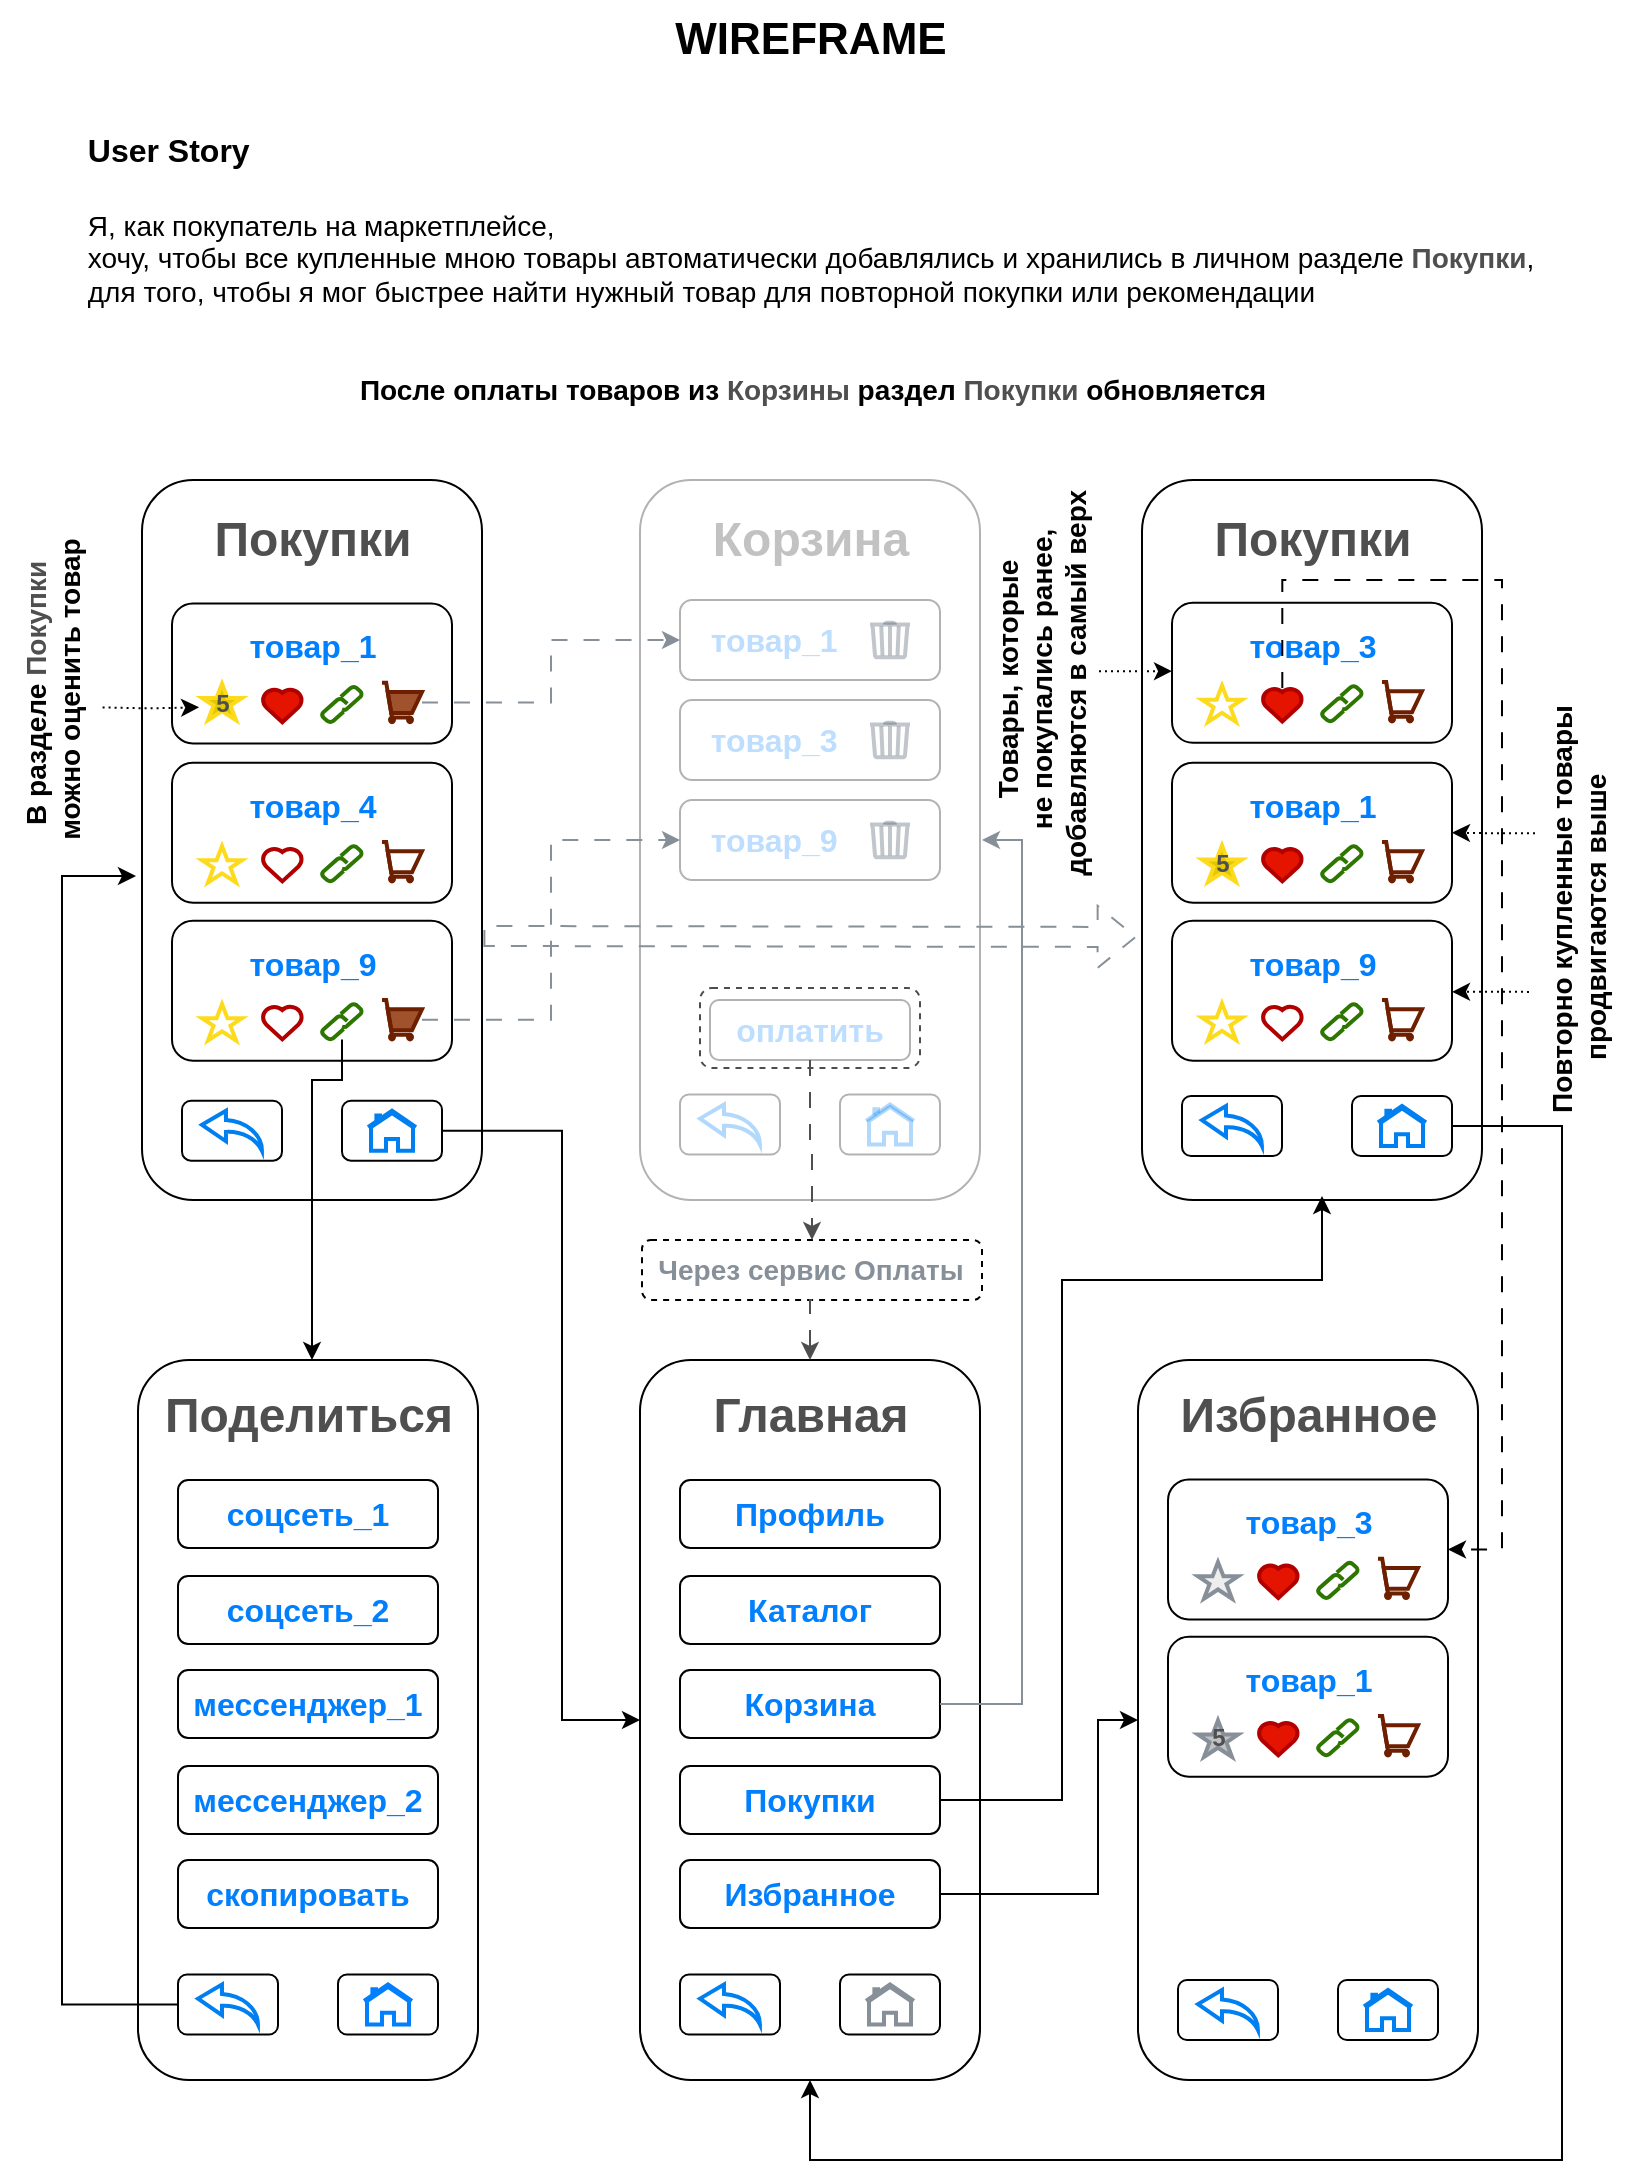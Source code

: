 <mxfile version="24.7.17">
  <diagram name="Страница — 1" id="m0oTRbkZFkC00hhJA9YK">
    <mxGraphModel dx="1432" dy="2120" grid="1" gridSize="10" guides="1" tooltips="1" connect="1" arrows="1" fold="1" page="1" pageScale="1" pageWidth="827" pageHeight="1169" math="0" shadow="0">
      <root>
        <mxCell id="0" />
        <mxCell id="1" parent="0" />
        <mxCell id="jrZ7XB1-wAAe-d6OG5qt-242" value="" style="rounded=1;whiteSpace=wrap;html=1;dashed=1;" vertex="1" parent="1">
          <mxGeometry x="330" y="-530" width="170" height="30" as="geometry" />
        </mxCell>
        <mxCell id="1zE7--B8gmnd__9OY-mV-59" value="" style="group;strokeWidth=2;" parent="1" vertex="1" connectable="0">
          <mxGeometry x="80.0" y="-910" width="170" height="360" as="geometry" />
        </mxCell>
        <mxCell id="jrZ7XB1-wAAe-d6OG5qt-86" value="" style="group" vertex="1" connectable="0" parent="1zE7--B8gmnd__9OY-mV-59">
          <mxGeometry width="170" height="360" as="geometry" />
        </mxCell>
        <mxCell id="JTxMD57BZDx9iJpPwKIt-2" value="" style="rounded=1;whiteSpace=wrap;html=1;" parent="jrZ7XB1-wAAe-d6OG5qt-86" vertex="1">
          <mxGeometry width="170" height="360" as="geometry" />
        </mxCell>
        <mxCell id="1zE7--B8gmnd__9OY-mV-63" value="" style="group;" parent="jrZ7XB1-wAAe-d6OG5qt-86" vertex="1" connectable="0">
          <mxGeometry x="15" y="61.38" width="140" height="70.35" as="geometry" />
        </mxCell>
        <mxCell id="jrZ7XB1-wAAe-d6OG5qt-90" value="" style="group" vertex="1" connectable="0" parent="1zE7--B8gmnd__9OY-mV-63">
          <mxGeometry width="140" height="70.35" as="geometry" />
        </mxCell>
        <mxCell id="1zE7--B8gmnd__9OY-mV-64" value="&lt;div&gt;&lt;div&gt;&lt;b style=&quot;font-size: 16px;&quot;&gt;&lt;br&gt;&lt;/b&gt;&lt;/div&gt;&lt;/div&gt;" style="rounded=1;whiteSpace=wrap;html=1;" parent="jrZ7XB1-wAAe-d6OG5qt-90" vertex="1">
          <mxGeometry y="0.35" width="140" height="70.0" as="geometry" />
        </mxCell>
        <mxCell id="1zE7--B8gmnd__9OY-mV-65" value="" style="html=1;verticalLabelPosition=bottom;align=center;labelBackgroundColor=#ffffff;verticalAlign=top;strokeWidth=2;strokeColor=#6D1F00;shadow=0;dashed=0;shape=mxgraph.ios7.icons.shopping_cart;fillColor=#a0522d;fontColor=#ffffff;" parent="jrZ7XB1-wAAe-d6OG5qt-90" vertex="1">
          <mxGeometry x="105" y="40.0" width="20" height="19.7" as="geometry" />
        </mxCell>
        <mxCell id="1zE7--B8gmnd__9OY-mV-66" value="" style="html=1;verticalLabelPosition=bottom;align=center;labelBackgroundColor=#ffffff;verticalAlign=top;strokeWidth=2;strokeColor=#B20000;shadow=0;dashed=0;shape=mxgraph.ios7.icons.heart;fillColor=#e51400;fontColor=#ffffff;" parent="jrZ7XB1-wAAe-d6OG5qt-90" vertex="1">
          <mxGeometry x="45" y="42.95" width="20.3" height="16.75" as="geometry" />
        </mxCell>
        <mxCell id="1zE7--B8gmnd__9OY-mV-67" value="" style="html=1;verticalLabelPosition=bottom;align=center;labelBackgroundColor=#ffffff;verticalAlign=top;strokeWidth=2;strokeColor=#2D7600;shadow=0;dashed=0;shape=mxgraph.ios7.icons.link;fillColor=#60a917;fontColor=#ffffff;" parent="jrZ7XB1-wAAe-d6OG5qt-90" vertex="1">
          <mxGeometry x="75" y="41.98" width="20" height="17.72" as="geometry" />
        </mxCell>
        <mxCell id="1zE7--B8gmnd__9OY-mV-68" value="" style="html=1;verticalLabelPosition=bottom;align=center;labelBackgroundColor=#ffffff;verticalAlign=top;strokeWidth=2;strokeColor=#fddb1c;shadow=0;dashed=0;shape=mxgraph.ios7.icons.star;fillColor=#e3c800;fontColor=#000000;" parent="jrZ7XB1-wAAe-d6OG5qt-90" vertex="1">
          <mxGeometry x="15" y="40.47" width="20" height="18.26" as="geometry" />
        </mxCell>
        <mxCell id="1zE7--B8gmnd__9OY-mV-69" value="&lt;font color=&quot;#007fff&quot; style=&quot;font-size: 16px;&quot;&gt;товар_1&lt;/font&gt;" style="text;strokeColor=none;fillColor=none;html=1;fontSize=24;fontStyle=1;verticalAlign=middle;align=center;" parent="jrZ7XB1-wAAe-d6OG5qt-90" vertex="1">
          <mxGeometry x="20" width="100" height="40.0" as="geometry" />
        </mxCell>
        <mxCell id="jrZ7XB1-wAAe-d6OG5qt-179" value="&lt;b&gt;&lt;font color=&quot;#4f4f4f&quot;&gt;5&lt;/font&gt;&lt;/b&gt;" style="text;html=1;align=center;verticalAlign=middle;resizable=0;points=[];autosize=1;strokeColor=none;fillColor=none;" vertex="1" parent="jrZ7XB1-wAAe-d6OG5qt-90">
          <mxGeometry x="10.0" y="35.84" width="30" height="30" as="geometry" />
        </mxCell>
        <mxCell id="1zE7--B8gmnd__9OY-mV-49" value="&lt;font color=&quot;#4f4f4f&quot;&gt;Покупки&lt;/font&gt;" style="text;strokeColor=none;fillColor=none;html=1;fontSize=24;fontStyle=1;verticalAlign=middle;align=center;" parent="jrZ7XB1-wAAe-d6OG5qt-86" vertex="1">
          <mxGeometry x="35" y="10" width="100" height="40" as="geometry" />
        </mxCell>
        <mxCell id="1zE7--B8gmnd__9OY-mV-71" value="" style="group;" parent="jrZ7XB1-wAAe-d6OG5qt-86" vertex="1" connectable="0">
          <mxGeometry x="15" y="141" width="140" height="70.35" as="geometry" />
        </mxCell>
        <mxCell id="1zE7--B8gmnd__9OY-mV-72" value="&lt;div&gt;&lt;div&gt;&lt;b style=&quot;font-size: 16px;&quot;&gt;&lt;br&gt;&lt;/b&gt;&lt;/div&gt;&lt;/div&gt;" style="rounded=1;whiteSpace=wrap;html=1;" parent="1zE7--B8gmnd__9OY-mV-71" vertex="1">
          <mxGeometry y="0.35" width="140" height="70.0" as="geometry" />
        </mxCell>
        <mxCell id="1zE7--B8gmnd__9OY-mV-73" value="" style="html=1;verticalLabelPosition=bottom;align=center;labelBackgroundColor=#ffffff;verticalAlign=top;strokeWidth=2;strokeColor=#6D1F00;shadow=0;dashed=0;shape=mxgraph.ios7.icons.shopping_cart;fillColor=none;fontColor=#ffffff;" parent="1zE7--B8gmnd__9OY-mV-71" vertex="1">
          <mxGeometry x="105" y="40.0" width="20" height="19.7" as="geometry" />
        </mxCell>
        <mxCell id="1zE7--B8gmnd__9OY-mV-74" value="" style="html=1;verticalLabelPosition=bottom;align=center;labelBackgroundColor=#ffffff;verticalAlign=top;strokeWidth=2;strokeColor=#B20000;shadow=0;dashed=0;shape=mxgraph.ios7.icons.heart;fillColor=none;fontColor=#ffffff;" parent="1zE7--B8gmnd__9OY-mV-71" vertex="1">
          <mxGeometry x="45" y="42.95" width="20.3" height="16.75" as="geometry" />
        </mxCell>
        <mxCell id="1zE7--B8gmnd__9OY-mV-75" value="" style="html=1;verticalLabelPosition=bottom;align=center;labelBackgroundColor=#ffffff;verticalAlign=top;strokeWidth=2;strokeColor=#2D7600;shadow=0;dashed=0;shape=mxgraph.ios7.icons.link;fillColor=#60a917;fontColor=#ffffff;" parent="1zE7--B8gmnd__9OY-mV-71" vertex="1">
          <mxGeometry x="75" y="41.98" width="20" height="17.72" as="geometry" />
        </mxCell>
        <mxCell id="1zE7--B8gmnd__9OY-mV-77" value="&lt;font color=&quot;#007fff&quot; style=&quot;font-size: 16px;&quot;&gt;товар_4&lt;/font&gt;" style="text;strokeColor=none;fillColor=none;html=1;fontSize=24;fontStyle=1;verticalAlign=middle;align=center;" parent="1zE7--B8gmnd__9OY-mV-71" vertex="1">
          <mxGeometry x="20" width="100" height="40.0" as="geometry" />
        </mxCell>
        <mxCell id="1zE7--B8gmnd__9OY-mV-139" value="" style="html=1;verticalLabelPosition=bottom;align=center;labelBackgroundColor=#ffffff;verticalAlign=top;strokeWidth=2;strokeColor=#fddb1c;shadow=0;dashed=0;shape=mxgraph.ios7.icons.star;fillColor=none;fontColor=#000000;" parent="1zE7--B8gmnd__9OY-mV-71" vertex="1">
          <mxGeometry x="15" y="41.98" width="20" height="18.26" as="geometry" />
        </mxCell>
        <mxCell id="1zE7--B8gmnd__9OY-mV-182" value="" style="group;" parent="jrZ7XB1-wAAe-d6OG5qt-86" vertex="1" connectable="0">
          <mxGeometry x="15" y="220" width="140" height="70.35" as="geometry" />
        </mxCell>
        <mxCell id="1zE7--B8gmnd__9OY-mV-183" value="&lt;div&gt;&lt;div&gt;&lt;b style=&quot;font-size: 16px;&quot;&gt;&lt;br&gt;&lt;/b&gt;&lt;/div&gt;&lt;/div&gt;" style="rounded=1;whiteSpace=wrap;html=1;" parent="1zE7--B8gmnd__9OY-mV-182" vertex="1">
          <mxGeometry y="0.35" width="140" height="70.0" as="geometry" />
        </mxCell>
        <mxCell id="1zE7--B8gmnd__9OY-mV-184" value="" style="html=1;verticalLabelPosition=bottom;align=center;labelBackgroundColor=#ffffff;verticalAlign=top;strokeWidth=2;strokeColor=#6D1F00;shadow=0;dashed=0;shape=mxgraph.ios7.icons.shopping_cart;fillColor=#a0522d;fontColor=#ffffff;" parent="1zE7--B8gmnd__9OY-mV-182" vertex="1">
          <mxGeometry x="105" y="40.0" width="20" height="19.7" as="geometry" />
        </mxCell>
        <mxCell id="1zE7--B8gmnd__9OY-mV-185" value="" style="html=1;verticalLabelPosition=bottom;align=center;labelBackgroundColor=#ffffff;verticalAlign=top;strokeWidth=2;strokeColor=#B20000;shadow=0;dashed=0;shape=mxgraph.ios7.icons.heart;fillColor=none;fontColor=#ffffff;" parent="1zE7--B8gmnd__9OY-mV-182" vertex="1">
          <mxGeometry x="45" y="42.95" width="20.3" height="16.75" as="geometry" />
        </mxCell>
        <mxCell id="1zE7--B8gmnd__9OY-mV-186" value="" style="html=1;verticalLabelPosition=bottom;align=center;labelBackgroundColor=#ffffff;verticalAlign=top;strokeWidth=2;strokeColor=#2D7600;shadow=0;dashed=0;shape=mxgraph.ios7.icons.link;fillColor=#60a917;fontColor=#ffffff;gradientColor=none;" parent="1zE7--B8gmnd__9OY-mV-182" vertex="1">
          <mxGeometry x="75" y="41.98" width="20" height="17.72" as="geometry" />
        </mxCell>
        <mxCell id="1zE7--B8gmnd__9OY-mV-187" value="&lt;font color=&quot;#007fff&quot; style=&quot;font-size: 16px;&quot;&gt;товар_9&lt;/font&gt;" style="text;strokeColor=none;fillColor=none;html=1;fontSize=24;fontStyle=1;verticalAlign=middle;align=center;" parent="1zE7--B8gmnd__9OY-mV-182" vertex="1">
          <mxGeometry x="20" width="100" height="40.0" as="geometry" />
        </mxCell>
        <mxCell id="1zE7--B8gmnd__9OY-mV-188" value="" style="html=1;verticalLabelPosition=bottom;align=center;labelBackgroundColor=#ffffff;verticalAlign=top;strokeWidth=2;strokeColor=#fddb1c;shadow=0;dashed=0;shape=mxgraph.ios7.icons.star;fillColor=none;fontColor=#000000;" parent="1zE7--B8gmnd__9OY-mV-182" vertex="1">
          <mxGeometry x="15" y="41.98" width="20" height="18.26" as="geometry" />
        </mxCell>
        <mxCell id="1zE7--B8gmnd__9OY-mV-53" value="" style="group;" parent="jrZ7XB1-wAAe-d6OG5qt-86" vertex="1" connectable="0">
          <mxGeometry x="20.0" y="300.35" width="50" height="40" as="geometry" />
        </mxCell>
        <mxCell id="1zE7--B8gmnd__9OY-mV-54" value="" style="rounded=1;whiteSpace=wrap;html=1;" parent="1zE7--B8gmnd__9OY-mV-53" vertex="1">
          <mxGeometry y="10" width="50" height="30" as="geometry" />
        </mxCell>
        <mxCell id="1zE7--B8gmnd__9OY-mV-55" value="" style="html=1;verticalLabelPosition=bottom;align=center;labelBackgroundColor=#ffffff;verticalAlign=top;strokeWidth=2;strokeColor=#0080F0;shadow=0;dashed=0;shape=mxgraph.ios7.icons.back;" parent="1zE7--B8gmnd__9OY-mV-53" vertex="1">
          <mxGeometry x="10" y="15" width="30" height="20" as="geometry" />
        </mxCell>
        <mxCell id="1zE7--B8gmnd__9OY-mV-56" value="" style="group;" parent="jrZ7XB1-wAAe-d6OG5qt-86" vertex="1" connectable="0">
          <mxGeometry x="100.0" y="300.35" width="50" height="40" as="geometry" />
        </mxCell>
        <mxCell id="1zE7--B8gmnd__9OY-mV-57" value="" style="rounded=1;whiteSpace=wrap;html=1;" parent="1zE7--B8gmnd__9OY-mV-56" vertex="1">
          <mxGeometry y="10" width="50" height="30" as="geometry" />
        </mxCell>
        <mxCell id="1zE7--B8gmnd__9OY-mV-58" value="" style="html=1;verticalLabelPosition=bottom;align=center;labelBackgroundColor=#ffffff;verticalAlign=top;strokeWidth=2;strokeColor=#0080F0;shadow=0;dashed=0;shape=mxgraph.ios7.icons.home;" parent="1zE7--B8gmnd__9OY-mV-56" vertex="1">
          <mxGeometry x="13" y="15" width="24" height="20" as="geometry" />
        </mxCell>
        <mxCell id="1zE7--B8gmnd__9OY-mV-79" value="" style="group;strokeWidth=2;" parent="1" vertex="1" connectable="0">
          <mxGeometry x="578" y="-470" width="170" height="360" as="geometry" />
        </mxCell>
        <mxCell id="1zE7--B8gmnd__9OY-mV-80" value="" style="rounded=1;whiteSpace=wrap;html=1;" parent="1zE7--B8gmnd__9OY-mV-79" vertex="1">
          <mxGeometry width="170" height="360" as="geometry" />
        </mxCell>
        <mxCell id="1zE7--B8gmnd__9OY-mV-88" value="&lt;font color=&quot;#4f4f4f&quot;&gt;Избранное&lt;/font&gt;" style="text;strokeColor=none;fillColor=none;html=1;fontSize=24;fontStyle=1;verticalAlign=middle;align=center;" parent="1zE7--B8gmnd__9OY-mV-79" vertex="1">
          <mxGeometry x="35" y="8" width="100" height="40" as="geometry" />
        </mxCell>
        <mxCell id="1zE7--B8gmnd__9OY-mV-96" value="" style="group" parent="1zE7--B8gmnd__9OY-mV-79" vertex="1" connectable="0">
          <mxGeometry x="20" y="300" width="50" height="40" as="geometry" />
        </mxCell>
        <mxCell id="1zE7--B8gmnd__9OY-mV-97" value="" style="rounded=1;whiteSpace=wrap;html=1;" parent="1zE7--B8gmnd__9OY-mV-96" vertex="1">
          <mxGeometry y="10" width="50" height="30" as="geometry" />
        </mxCell>
        <mxCell id="1zE7--B8gmnd__9OY-mV-98" value="" style="html=1;verticalLabelPosition=bottom;align=center;labelBackgroundColor=#ffffff;verticalAlign=top;strokeWidth=2;strokeColor=#0080F0;shadow=0;dashed=0;shape=mxgraph.ios7.icons.back;" parent="1zE7--B8gmnd__9OY-mV-96" vertex="1">
          <mxGeometry x="10" y="15" width="30" height="20" as="geometry" />
        </mxCell>
        <mxCell id="1zE7--B8gmnd__9OY-mV-99" value="" style="group" parent="1zE7--B8gmnd__9OY-mV-79" vertex="1" connectable="0">
          <mxGeometry x="100" y="300" width="50" height="40" as="geometry" />
        </mxCell>
        <mxCell id="1zE7--B8gmnd__9OY-mV-100" value="" style="rounded=1;whiteSpace=wrap;html=1;" parent="1zE7--B8gmnd__9OY-mV-99" vertex="1">
          <mxGeometry y="10" width="50" height="30" as="geometry" />
        </mxCell>
        <mxCell id="1zE7--B8gmnd__9OY-mV-101" value="" style="html=1;verticalLabelPosition=bottom;align=center;labelBackgroundColor=#ffffff;verticalAlign=top;strokeWidth=2;strokeColor=#0080F0;shadow=0;dashed=0;shape=mxgraph.ios7.icons.home;" parent="1zE7--B8gmnd__9OY-mV-99" vertex="1">
          <mxGeometry x="13" y="15" width="24" height="20" as="geometry" />
        </mxCell>
        <mxCell id="1zE7--B8gmnd__9OY-mV-149" value="" style="group" parent="1zE7--B8gmnd__9OY-mV-79" vertex="1" connectable="0">
          <mxGeometry x="15" y="59.35" width="140" height="70.35" as="geometry" />
        </mxCell>
        <mxCell id="1zE7--B8gmnd__9OY-mV-150" value="&lt;div&gt;&lt;div&gt;&lt;b style=&quot;font-size: 16px;&quot;&gt;&lt;br&gt;&lt;/b&gt;&lt;/div&gt;&lt;/div&gt;" style="rounded=1;whiteSpace=wrap;html=1;" parent="1zE7--B8gmnd__9OY-mV-149" vertex="1">
          <mxGeometry y="0.35" width="140" height="70.0" as="geometry" />
        </mxCell>
        <mxCell id="1zE7--B8gmnd__9OY-mV-151" value="" style="html=1;verticalLabelPosition=bottom;align=center;labelBackgroundColor=#ffffff;verticalAlign=top;strokeWidth=2;strokeColor=#6D1F00;shadow=0;dashed=0;shape=mxgraph.ios7.icons.shopping_cart;fillColor=none;fontColor=#ffffff;" parent="1zE7--B8gmnd__9OY-mV-149" vertex="1">
          <mxGeometry x="105" y="40.0" width="20" height="19.7" as="geometry" />
        </mxCell>
        <mxCell id="1zE7--B8gmnd__9OY-mV-152" value="" style="html=1;verticalLabelPosition=bottom;align=center;labelBackgroundColor=#ffffff;verticalAlign=top;strokeWidth=2;strokeColor=#B20000;shadow=0;dashed=0;shape=mxgraph.ios7.icons.heart;fillColor=#e51400;fontColor=#ffffff;" parent="1zE7--B8gmnd__9OY-mV-149" vertex="1">
          <mxGeometry x="45" y="42.95" width="20.3" height="16.75" as="geometry" />
        </mxCell>
        <mxCell id="1zE7--B8gmnd__9OY-mV-153" value="" style="html=1;verticalLabelPosition=bottom;align=center;labelBackgroundColor=#ffffff;verticalAlign=top;strokeWidth=2;strokeColor=#2D7600;shadow=0;dashed=0;shape=mxgraph.ios7.icons.link;fillColor=#60a917;fontColor=#ffffff;" parent="1zE7--B8gmnd__9OY-mV-149" vertex="1">
          <mxGeometry x="75" y="41.98" width="20" height="17.72" as="geometry" />
        </mxCell>
        <mxCell id="1zE7--B8gmnd__9OY-mV-154" value="&lt;font color=&quot;#007fff&quot; style=&quot;font-size: 16px;&quot;&gt;товар_3&lt;/font&gt;" style="text;strokeColor=none;fillColor=none;html=1;fontSize=24;fontStyle=1;verticalAlign=middle;align=center;" parent="1zE7--B8gmnd__9OY-mV-149" vertex="1">
          <mxGeometry x="20" width="100" height="40.0" as="geometry" />
        </mxCell>
        <mxCell id="1zE7--B8gmnd__9OY-mV-155" value="" style="html=1;verticalLabelPosition=bottom;align=center;labelBackgroundColor=#ffffff;verticalAlign=top;strokeWidth=2;strokeColor=#878F99;shadow=0;dashed=0;shape=mxgraph.ios7.icons.star;fillColor=#eeeeee;" parent="1zE7--B8gmnd__9OY-mV-149" vertex="1">
          <mxGeometry x="15" y="41.71" width="20" height="18.26" as="geometry" />
        </mxCell>
        <mxCell id="jrZ7XB1-wAAe-d6OG5qt-44" value="" style="group" vertex="1" connectable="0" parent="1zE7--B8gmnd__9OY-mV-79">
          <mxGeometry x="15" y="138" width="140" height="70.35" as="geometry" />
        </mxCell>
        <mxCell id="jrZ7XB1-wAAe-d6OG5qt-45" value="&lt;div&gt;&lt;div&gt;&lt;b style=&quot;font-size: 16px;&quot;&gt;&lt;br&gt;&lt;/b&gt;&lt;/div&gt;&lt;/div&gt;" style="rounded=1;whiteSpace=wrap;html=1;" vertex="1" parent="jrZ7XB1-wAAe-d6OG5qt-44">
          <mxGeometry y="0.35" width="140" height="70.0" as="geometry" />
        </mxCell>
        <mxCell id="jrZ7XB1-wAAe-d6OG5qt-46" value="" style="html=1;verticalLabelPosition=bottom;align=center;labelBackgroundColor=#ffffff;verticalAlign=top;strokeWidth=2;strokeColor=#6D1F00;shadow=0;dashed=0;shape=mxgraph.ios7.icons.shopping_cart;fillColor=none;fontColor=#ffffff;" vertex="1" parent="jrZ7XB1-wAAe-d6OG5qt-44">
          <mxGeometry x="105" y="40.0" width="20" height="19.7" as="geometry" />
        </mxCell>
        <mxCell id="jrZ7XB1-wAAe-d6OG5qt-47" value="" style="html=1;verticalLabelPosition=bottom;align=center;labelBackgroundColor=#ffffff;verticalAlign=top;strokeWidth=2;strokeColor=#B20000;shadow=0;dashed=0;shape=mxgraph.ios7.icons.heart;fillColor=#e51400;fontColor=#ffffff;" vertex="1" parent="jrZ7XB1-wAAe-d6OG5qt-44">
          <mxGeometry x="45" y="42.95" width="20.3" height="16.75" as="geometry" />
        </mxCell>
        <mxCell id="jrZ7XB1-wAAe-d6OG5qt-48" value="" style="html=1;verticalLabelPosition=bottom;align=center;labelBackgroundColor=#ffffff;verticalAlign=top;strokeWidth=2;strokeColor=#2D7600;shadow=0;dashed=0;shape=mxgraph.ios7.icons.link;fillColor=#60a917;fontColor=#ffffff;" vertex="1" parent="jrZ7XB1-wAAe-d6OG5qt-44">
          <mxGeometry x="75" y="41.98" width="20" height="17.72" as="geometry" />
        </mxCell>
        <mxCell id="jrZ7XB1-wAAe-d6OG5qt-49" value="&lt;font color=&quot;#007fff&quot; style=&quot;font-size: 16px;&quot;&gt;товар_1&lt;/font&gt;" style="text;strokeColor=none;fillColor=none;html=1;fontSize=24;fontStyle=1;verticalAlign=middle;align=center;" vertex="1" parent="jrZ7XB1-wAAe-d6OG5qt-44">
          <mxGeometry x="20" width="100" height="40.0" as="geometry" />
        </mxCell>
        <mxCell id="jrZ7XB1-wAAe-d6OG5qt-56" value="" style="html=1;verticalLabelPosition=bottom;align=center;labelBackgroundColor=#ffffff;verticalAlign=top;strokeWidth=2;strokeColor=#878F99;shadow=0;dashed=0;shape=mxgraph.ios7.icons.star;fillColor=#C2C2C2;" vertex="1" parent="jrZ7XB1-wAAe-d6OG5qt-44">
          <mxGeometry x="15" y="42.2" width="20" height="18.26" as="geometry" />
        </mxCell>
        <mxCell id="jrZ7XB1-wAAe-d6OG5qt-184" value="&lt;b&gt;&lt;font color=&quot;#4f4f4f&quot;&gt;5&lt;/font&gt;&lt;/b&gt;" style="text;html=1;align=center;verticalAlign=middle;resizable=0;points=[];autosize=1;strokeColor=none;fillColor=none;" vertex="1" parent="jrZ7XB1-wAAe-d6OG5qt-44">
          <mxGeometry x="10" y="36.33" width="30" height="30" as="geometry" />
        </mxCell>
        <mxCell id="1zE7--B8gmnd__9OY-mV-116" value="" style="group;strokeWidth=2;" parent="1" vertex="1" connectable="0">
          <mxGeometry x="580.0" y="-910" width="170" height="360" as="geometry" />
        </mxCell>
        <mxCell id="1zE7--B8gmnd__9OY-mV-117" value="" style="rounded=1;whiteSpace=wrap;html=1;" parent="1zE7--B8gmnd__9OY-mV-116" vertex="1">
          <mxGeometry width="170" height="360" as="geometry" />
        </mxCell>
        <mxCell id="1zE7--B8gmnd__9OY-mV-118" value="" style="group" parent="1zE7--B8gmnd__9OY-mV-116" vertex="1" connectable="0">
          <mxGeometry x="15" y="141" width="140" height="70.35" as="geometry" />
        </mxCell>
        <mxCell id="1zE7--B8gmnd__9OY-mV-119" value="&lt;div&gt;&lt;div&gt;&lt;b style=&quot;font-size: 16px;&quot;&gt;&lt;br&gt;&lt;/b&gt;&lt;/div&gt;&lt;/div&gt;" style="rounded=1;whiteSpace=wrap;html=1;" parent="1zE7--B8gmnd__9OY-mV-118" vertex="1">
          <mxGeometry y="0.35" width="140" height="70.0" as="geometry" />
        </mxCell>
        <mxCell id="1zE7--B8gmnd__9OY-mV-120" value="" style="html=1;verticalLabelPosition=bottom;align=center;labelBackgroundColor=#ffffff;verticalAlign=top;strokeWidth=2;strokeColor=#6D1F00;shadow=0;dashed=0;shape=mxgraph.ios7.icons.shopping_cart;fillColor=none;fontColor=#ffffff;" parent="1zE7--B8gmnd__9OY-mV-118" vertex="1">
          <mxGeometry x="105" y="40.0" width="20" height="19.7" as="geometry" />
        </mxCell>
        <mxCell id="1zE7--B8gmnd__9OY-mV-121" value="" style="html=1;verticalLabelPosition=bottom;align=center;labelBackgroundColor=#ffffff;verticalAlign=top;strokeWidth=2;strokeColor=#B20000;shadow=0;dashed=0;shape=mxgraph.ios7.icons.heart;fillColor=#e51400;fontColor=#ffffff;" parent="1zE7--B8gmnd__9OY-mV-118" vertex="1">
          <mxGeometry x="45" y="42.95" width="20.3" height="16.75" as="geometry" />
        </mxCell>
        <mxCell id="1zE7--B8gmnd__9OY-mV-122" value="" style="html=1;verticalLabelPosition=bottom;align=center;labelBackgroundColor=#ffffff;verticalAlign=top;strokeWidth=2;strokeColor=#2D7600;shadow=0;dashed=0;shape=mxgraph.ios7.icons.link;fillColor=#60a917;fontColor=#ffffff;" parent="1zE7--B8gmnd__9OY-mV-118" vertex="1">
          <mxGeometry x="75" y="41.98" width="20" height="17.72" as="geometry" />
        </mxCell>
        <mxCell id="1zE7--B8gmnd__9OY-mV-124" value="&lt;font color=&quot;#007fff&quot; style=&quot;font-size: 16px;&quot;&gt;товар_1&lt;/font&gt;" style="text;strokeColor=none;fillColor=none;html=1;fontSize=24;fontStyle=1;verticalAlign=middle;align=center;" parent="1zE7--B8gmnd__9OY-mV-118" vertex="1">
          <mxGeometry x="20" width="100" height="40.0" as="geometry" />
        </mxCell>
        <mxCell id="1zE7--B8gmnd__9OY-mV-140" value="" style="html=1;verticalLabelPosition=bottom;align=center;labelBackgroundColor=#ffffff;verticalAlign=top;strokeWidth=2;strokeColor=#fddb1c;shadow=0;dashed=0;shape=mxgraph.ios7.icons.star;fillColor=#e3c800;fontColor=#000000;" parent="1zE7--B8gmnd__9OY-mV-118" vertex="1">
          <mxGeometry x="15" y="41.71" width="20" height="18.26" as="geometry" />
        </mxCell>
        <mxCell id="jrZ7XB1-wAAe-d6OG5qt-185" value="&lt;b&gt;&lt;font color=&quot;#4f4f4f&quot;&gt;5&lt;/font&gt;&lt;/b&gt;" style="text;html=1;align=center;verticalAlign=middle;resizable=0;points=[];autosize=1;strokeColor=none;fillColor=none;" vertex="1" parent="1zE7--B8gmnd__9OY-mV-118">
          <mxGeometry x="10.0" y="36.33" width="30" height="30" as="geometry" />
        </mxCell>
        <mxCell id="1zE7--B8gmnd__9OY-mV-125" value="&lt;font color=&quot;#4f4f4f&quot;&gt;Покупки&lt;/font&gt;" style="text;strokeColor=none;fillColor=none;html=1;fontSize=24;fontStyle=1;verticalAlign=middle;align=center;" parent="1zE7--B8gmnd__9OY-mV-116" vertex="1">
          <mxGeometry x="35" y="10" width="100" height="40" as="geometry" />
        </mxCell>
        <mxCell id="1zE7--B8gmnd__9OY-mV-126" value="" style="group" parent="1zE7--B8gmnd__9OY-mV-116" vertex="1" connectable="0">
          <mxGeometry x="15" y="220" width="140" height="70.35" as="geometry" />
        </mxCell>
        <mxCell id="1zE7--B8gmnd__9OY-mV-127" value="&lt;div&gt;&lt;div&gt;&lt;b style=&quot;font-size: 16px;&quot;&gt;&lt;br&gt;&lt;/b&gt;&lt;/div&gt;&lt;/div&gt;" style="rounded=1;whiteSpace=wrap;html=1;" parent="1zE7--B8gmnd__9OY-mV-126" vertex="1">
          <mxGeometry y="0.35" width="140" height="70.0" as="geometry" />
        </mxCell>
        <mxCell id="1zE7--B8gmnd__9OY-mV-128" value="" style="html=1;verticalLabelPosition=bottom;align=center;labelBackgroundColor=#ffffff;verticalAlign=top;strokeWidth=2;strokeColor=#6D1F00;shadow=0;dashed=0;shape=mxgraph.ios7.icons.shopping_cart;fillColor=none;fontColor=#ffffff;" parent="1zE7--B8gmnd__9OY-mV-126" vertex="1">
          <mxGeometry x="105" y="40.0" width="20" height="19.7" as="geometry" />
        </mxCell>
        <mxCell id="1zE7--B8gmnd__9OY-mV-129" value="" style="html=1;verticalLabelPosition=bottom;align=center;labelBackgroundColor=#ffffff;verticalAlign=top;strokeWidth=2;strokeColor=#B20000;shadow=0;dashed=0;shape=mxgraph.ios7.icons.heart;fillColor=none;fontColor=#ffffff;" parent="1zE7--B8gmnd__9OY-mV-126" vertex="1">
          <mxGeometry x="45" y="42.95" width="20.3" height="16.75" as="geometry" />
        </mxCell>
        <mxCell id="1zE7--B8gmnd__9OY-mV-130" value="" style="html=1;verticalLabelPosition=bottom;align=center;labelBackgroundColor=#ffffff;verticalAlign=top;strokeWidth=2;strokeColor=#2D7600;shadow=0;dashed=0;shape=mxgraph.ios7.icons.link;fillColor=#60a917;fontColor=#ffffff;" parent="1zE7--B8gmnd__9OY-mV-126" vertex="1">
          <mxGeometry x="75" y="41.98" width="20" height="17.72" as="geometry" />
        </mxCell>
        <mxCell id="1zE7--B8gmnd__9OY-mV-132" value="&lt;font color=&quot;#007fff&quot; style=&quot;font-size: 16px;&quot;&gt;товар_9&lt;/font&gt;" style="text;strokeColor=none;fillColor=none;html=1;fontSize=24;fontStyle=1;verticalAlign=middle;align=center;" parent="1zE7--B8gmnd__9OY-mV-126" vertex="1">
          <mxGeometry x="20" width="100" height="40.0" as="geometry" />
        </mxCell>
        <mxCell id="1zE7--B8gmnd__9OY-mV-141" value="" style="html=1;verticalLabelPosition=bottom;align=center;labelBackgroundColor=#ffffff;verticalAlign=top;strokeWidth=2;strokeColor=#fddb1c;shadow=0;dashed=0;shape=mxgraph.ios7.icons.star;fillColor=none;fontColor=#000000;" parent="1zE7--B8gmnd__9OY-mV-126" vertex="1">
          <mxGeometry x="15" y="41.71" width="20" height="18.26" as="geometry" />
        </mxCell>
        <mxCell id="1zE7--B8gmnd__9OY-mV-157" value="" style="group" parent="1zE7--B8gmnd__9OY-mV-116" vertex="1" connectable="0">
          <mxGeometry x="15" y="61.03" width="140" height="70.35" as="geometry" />
        </mxCell>
        <mxCell id="jrZ7XB1-wAAe-d6OG5qt-89" value="" style="group" vertex="1" connectable="0" parent="1zE7--B8gmnd__9OY-mV-157">
          <mxGeometry width="140" height="70.35" as="geometry" />
        </mxCell>
        <mxCell id="1zE7--B8gmnd__9OY-mV-158" value="&lt;div&gt;&lt;div&gt;&lt;b style=&quot;font-size: 16px;&quot;&gt;&lt;br&gt;&lt;/b&gt;&lt;/div&gt;&lt;/div&gt;" style="rounded=1;whiteSpace=wrap;html=1;" parent="jrZ7XB1-wAAe-d6OG5qt-89" vertex="1">
          <mxGeometry y="0.35" width="140" height="70.0" as="geometry" />
        </mxCell>
        <mxCell id="1zE7--B8gmnd__9OY-mV-159" value="" style="html=1;verticalLabelPosition=bottom;align=center;labelBackgroundColor=#ffffff;verticalAlign=top;strokeWidth=2;strokeColor=#6D1F00;shadow=0;dashed=0;shape=mxgraph.ios7.icons.shopping_cart;fillColor=none;fontColor=#ffffff;" parent="jrZ7XB1-wAAe-d6OG5qt-89" vertex="1">
          <mxGeometry x="105" y="40.0" width="20" height="19.7" as="geometry" />
        </mxCell>
        <mxCell id="1zE7--B8gmnd__9OY-mV-160" value="" style="html=1;verticalLabelPosition=bottom;align=center;labelBackgroundColor=#ffffff;verticalAlign=top;strokeWidth=2;strokeColor=#B20000;shadow=0;dashed=0;shape=mxgraph.ios7.icons.heart;fillColor=#e51400;fontColor=#ffffff;" parent="jrZ7XB1-wAAe-d6OG5qt-89" vertex="1">
          <mxGeometry x="45" y="42.95" width="20.3" height="16.75" as="geometry" />
        </mxCell>
        <mxCell id="1zE7--B8gmnd__9OY-mV-161" value="" style="html=1;verticalLabelPosition=bottom;align=center;labelBackgroundColor=#ffffff;verticalAlign=top;strokeWidth=2;strokeColor=#2D7600;shadow=0;dashed=0;shape=mxgraph.ios7.icons.link;fillColor=#60a917;fontColor=#ffffff;" parent="jrZ7XB1-wAAe-d6OG5qt-89" vertex="1">
          <mxGeometry x="75" y="41.98" width="20" height="17.72" as="geometry" />
        </mxCell>
        <mxCell id="1zE7--B8gmnd__9OY-mV-162" value="&lt;font color=&quot;#007fff&quot; style=&quot;font-size: 16px;&quot;&gt;товар_3&lt;/font&gt;" style="text;strokeColor=none;fillColor=none;html=1;fontSize=24;fontStyle=1;verticalAlign=middle;align=center;" parent="jrZ7XB1-wAAe-d6OG5qt-89" vertex="1">
          <mxGeometry x="20" width="100" height="40.0" as="geometry" />
        </mxCell>
        <mxCell id="1zE7--B8gmnd__9OY-mV-163" value="" style="html=1;verticalLabelPosition=bottom;align=center;labelBackgroundColor=#ffffff;verticalAlign=top;strokeWidth=2;strokeColor=#fddb1c;shadow=0;dashed=0;shape=mxgraph.ios7.icons.star;fillColor=none;fontColor=#000000;" parent="jrZ7XB1-wAAe-d6OG5qt-89" vertex="1">
          <mxGeometry x="15" y="41.71" width="20" height="18.26" as="geometry" />
        </mxCell>
        <mxCell id="1zE7--B8gmnd__9OY-mV-133" value="" style="group" parent="1zE7--B8gmnd__9OY-mV-116" vertex="1" connectable="0">
          <mxGeometry x="20" y="298" width="50" height="40" as="geometry" />
        </mxCell>
        <mxCell id="1zE7--B8gmnd__9OY-mV-134" value="" style="rounded=1;whiteSpace=wrap;html=1;" parent="1zE7--B8gmnd__9OY-mV-133" vertex="1">
          <mxGeometry y="10" width="50" height="30" as="geometry" />
        </mxCell>
        <mxCell id="1zE7--B8gmnd__9OY-mV-135" value="" style="html=1;verticalLabelPosition=bottom;align=center;labelBackgroundColor=#ffffff;verticalAlign=top;strokeWidth=2;strokeColor=#0080F0;shadow=0;dashed=0;shape=mxgraph.ios7.icons.back;" parent="1zE7--B8gmnd__9OY-mV-133" vertex="1">
          <mxGeometry x="10" y="15" width="30" height="20" as="geometry" />
        </mxCell>
        <mxCell id="1zE7--B8gmnd__9OY-mV-136" value="" style="group" parent="1zE7--B8gmnd__9OY-mV-116" vertex="1" connectable="0">
          <mxGeometry x="105" y="298" width="50" height="40" as="geometry" />
        </mxCell>
        <mxCell id="1zE7--B8gmnd__9OY-mV-137" value="" style="rounded=1;whiteSpace=wrap;html=1;" parent="1zE7--B8gmnd__9OY-mV-136" vertex="1">
          <mxGeometry y="10" width="50" height="30" as="geometry" />
        </mxCell>
        <mxCell id="1zE7--B8gmnd__9OY-mV-138" value="" style="html=1;verticalLabelPosition=bottom;align=center;labelBackgroundColor=#ffffff;verticalAlign=top;strokeWidth=2;strokeColor=#0080F0;shadow=0;dashed=0;shape=mxgraph.ios7.icons.home;" parent="1zE7--B8gmnd__9OY-mV-136" vertex="1">
          <mxGeometry x="13" y="15" width="24" height="20" as="geometry" />
        </mxCell>
        <mxCell id="jrZ7XB1-wAAe-d6OG5qt-71" value="&lt;div style=&quot;text-align: left;&quot;&gt;&lt;b style=&quot;font-size: 16px; background-color: initial;&quot;&gt;User Story&lt;/b&gt;&lt;/div&gt;&lt;div&gt;&lt;span style=&quot;font-size: 16px;&quot;&gt;&lt;b&gt;&lt;br&gt;&lt;/b&gt;&lt;/span&gt;&lt;div&gt;&lt;div style=&quot;text-align: left;&quot;&gt;&lt;span style=&quot;font-size: 14px;&quot;&gt;Я, как покупатель на маркетплейсе,&lt;/span&gt;&lt;/div&gt;&lt;div style=&quot;text-align: left;&quot;&gt;&lt;span style=&quot;font-size: 14px;&quot;&gt;хочу, чтобы все купленные мною товары автоматически добавлялись и хранились в личном разделе &lt;b&gt;&lt;font color=&quot;#4f4f4f&quot;&gt;Покупки&lt;/font&gt;&lt;/b&gt;,&lt;/span&gt;&lt;/div&gt;&lt;div style=&quot;text-align: left;&quot;&gt;&lt;span style=&quot;font-size: 14px;&quot;&gt;для того, чтобы я мог быстрее найти нужный товар для повторной покупки или рекомендации&lt;/span&gt;&lt;/div&gt;&lt;/div&gt;&lt;/div&gt;" style="text;html=1;align=center;verticalAlign=middle;resizable=0;points=[];autosize=1;strokeColor=none;fillColor=none;" vertex="1" parent="1">
          <mxGeometry x="39" y="-1090" width="750" height="100" as="geometry" />
        </mxCell>
        <mxCell id="jrZ7XB1-wAAe-d6OG5qt-77" value="&lt;b&gt;&lt;font style=&quot;font-size: 22px;&quot;&gt;WIREFRAME&lt;/font&gt;&lt;/b&gt;" style="text;html=1;align=center;verticalAlign=middle;resizable=0;points=[];autosize=1;strokeColor=none;fillColor=none;" vertex="1" parent="1">
          <mxGeometry x="334" y="-1150" width="160" height="40" as="geometry" />
        </mxCell>
        <mxCell id="jrZ7XB1-wAAe-d6OG5qt-153" value="" style="group;strokeWidth=2;" vertex="1" connectable="0" parent="1">
          <mxGeometry x="329" y="-470" width="170" height="360" as="geometry" />
        </mxCell>
        <mxCell id="jrZ7XB1-wAAe-d6OG5qt-126" value="" style="rounded=1;whiteSpace=wrap;html=1;align=center;" vertex="1" parent="jrZ7XB1-wAAe-d6OG5qt-153">
          <mxGeometry width="170" height="360" as="geometry" />
        </mxCell>
        <mxCell id="jrZ7XB1-wAAe-d6OG5qt-128" value="&lt;font color=&quot;#4f4f4f&quot;&gt;Главная&lt;/font&gt;" style="text;strokeColor=none;fillColor=none;html=1;fontSize=24;fontStyle=1;verticalAlign=middle;align=center;" vertex="1" parent="jrZ7XB1-wAAe-d6OG5qt-153">
          <mxGeometry x="35" y="8" width="100" height="40" as="geometry" />
        </mxCell>
        <mxCell id="jrZ7XB1-wAAe-d6OG5qt-129" value="" style="group" vertex="1" connectable="0" parent="jrZ7XB1-wAAe-d6OG5qt-153">
          <mxGeometry x="100" y="297.25" width="50" height="40" as="geometry" />
        </mxCell>
        <mxCell id="jrZ7XB1-wAAe-d6OG5qt-130" value="" style="rounded=1;whiteSpace=wrap;html=1;" vertex="1" parent="jrZ7XB1-wAAe-d6OG5qt-129">
          <mxGeometry y="10" width="50" height="30" as="geometry" />
        </mxCell>
        <mxCell id="jrZ7XB1-wAAe-d6OG5qt-131" value="" style="html=1;verticalLabelPosition=bottom;align=center;labelBackgroundColor=#ffffff;verticalAlign=top;strokeWidth=2;strokeColor=#878F99;shadow=0;dashed=0;shape=mxgraph.ios7.icons.home;" vertex="1" parent="jrZ7XB1-wAAe-d6OG5qt-129">
          <mxGeometry x="13" y="15" width="24" height="20" as="geometry" />
        </mxCell>
        <mxCell id="jrZ7XB1-wAAe-d6OG5qt-132" value="" style="group" vertex="1" connectable="0" parent="jrZ7XB1-wAAe-d6OG5qt-153">
          <mxGeometry x="20" y="297.25" width="50" height="40" as="geometry" />
        </mxCell>
        <mxCell id="jrZ7XB1-wAAe-d6OG5qt-133" value="" style="rounded=1;whiteSpace=wrap;html=1;" vertex="1" parent="jrZ7XB1-wAAe-d6OG5qt-132">
          <mxGeometry y="10" width="50" height="30" as="geometry" />
        </mxCell>
        <mxCell id="jrZ7XB1-wAAe-d6OG5qt-134" value="" style="html=1;verticalLabelPosition=bottom;align=center;labelBackgroundColor=#ffffff;verticalAlign=top;strokeWidth=2;strokeColor=#0080F0;shadow=0;dashed=0;shape=mxgraph.ios7.icons.back;" vertex="1" parent="jrZ7XB1-wAAe-d6OG5qt-132">
          <mxGeometry x="10" y="15" width="30" height="20" as="geometry" />
        </mxCell>
        <mxCell id="jrZ7XB1-wAAe-d6OG5qt-138" value="" style="group" vertex="1" connectable="0" parent="jrZ7XB1-wAAe-d6OG5qt-153">
          <mxGeometry x="20" y="108" width="130" height="34" as="geometry" />
        </mxCell>
        <mxCell id="jrZ7XB1-wAAe-d6OG5qt-139" value="&lt;span style=&quot;font-size: 16px;&quot;&gt;&lt;b&gt;&lt;font color=&quot;#007fff&quot;&gt;Каталог&lt;/font&gt;&lt;/b&gt;&lt;/span&gt;" style="rounded=1;whiteSpace=wrap;html=1;align=center;" vertex="1" parent="jrZ7XB1-wAAe-d6OG5qt-138">
          <mxGeometry width="130" height="34" as="geometry" />
        </mxCell>
        <mxCell id="jrZ7XB1-wAAe-d6OG5qt-151" value="&lt;span style=&quot;font-size: 16px;&quot;&gt;&lt;b&gt;&lt;font color=&quot;#007fff&quot;&gt;Профиль&lt;/font&gt;&lt;/b&gt;&lt;/span&gt;" style="rounded=1;whiteSpace=wrap;html=1;align=center;" vertex="1" parent="jrZ7XB1-wAAe-d6OG5qt-153">
          <mxGeometry x="20" y="60" width="130" height="34" as="geometry" />
        </mxCell>
        <mxCell id="jrZ7XB1-wAAe-d6OG5qt-150" value="&lt;span style=&quot;font-size: 16px;&quot;&gt;&lt;b&gt;&lt;font color=&quot;#007fff&quot;&gt;Избранное&lt;/font&gt;&lt;/b&gt;&lt;/span&gt;" style="rounded=1;whiteSpace=wrap;html=1;align=center;" vertex="1" parent="jrZ7XB1-wAAe-d6OG5qt-153">
          <mxGeometry x="20" y="250" width="130" height="34" as="geometry" />
        </mxCell>
        <mxCell id="jrZ7XB1-wAAe-d6OG5qt-149" value="&lt;span style=&quot;font-size: 16px;&quot;&gt;&lt;b&gt;&lt;font color=&quot;#007fff&quot;&gt;Покупки&lt;/font&gt;&lt;/b&gt;&lt;/span&gt;" style="rounded=1;whiteSpace=wrap;html=1;align=center;" vertex="1" parent="jrZ7XB1-wAAe-d6OG5qt-153">
          <mxGeometry x="20" y="203" width="130" height="34" as="geometry" />
        </mxCell>
        <mxCell id="jrZ7XB1-wAAe-d6OG5qt-148" value="&lt;span style=&quot;font-size: 16px;&quot;&gt;&lt;b&gt;&lt;font color=&quot;#007fff&quot;&gt;Корзина&lt;/font&gt;&lt;/b&gt;&lt;/span&gt;" style="rounded=1;whiteSpace=wrap;html=1;align=center;" vertex="1" parent="jrZ7XB1-wAAe-d6OG5qt-153">
          <mxGeometry x="20" y="155" width="130" height="34" as="geometry" />
        </mxCell>
        <mxCell id="jrZ7XB1-wAAe-d6OG5qt-227" style="edgeStyle=orthogonalEdgeStyle;rounded=0;orthogonalLoop=1;jettySize=auto;html=1;entryX=1;entryY=0.5;entryDx=0;entryDy=0;dashed=1;dashPattern=1 2;exitX=0.322;exitY=0.01;exitDx=0;exitDy=0;exitPerimeter=0;" edge="1" parent="1" source="jrZ7XB1-wAAe-d6OG5qt-175" target="1zE7--B8gmnd__9OY-mV-127">
          <mxGeometry relative="1" as="geometry">
            <Array as="points" />
          </mxGeometry>
        </mxCell>
        <mxCell id="jrZ7XB1-wAAe-d6OG5qt-231" value="" style="edgeStyle=orthogonalEdgeStyle;rounded=0;orthogonalLoop=1;jettySize=auto;html=1;entryX=1;entryY=0.5;entryDx=0;entryDy=0;dashed=1;dashPattern=1 2;exitX=0.667;exitY=0.07;exitDx=0;exitDy=0;exitPerimeter=0;" edge="1" parent="1" source="jrZ7XB1-wAAe-d6OG5qt-175" target="1zE7--B8gmnd__9OY-mV-119">
          <mxGeometry relative="1" as="geometry">
            <mxPoint x="772" y="-721" as="sourcePoint" />
            <mxPoint x="740" y="-732" as="targetPoint" />
            <Array as="points" />
          </mxGeometry>
        </mxCell>
        <mxCell id="jrZ7XB1-wAAe-d6OG5qt-175" value="&lt;font style=&quot;font-size: 14px;&quot;&gt;&lt;b&gt;Повторно купленные товары&lt;/b&gt;&lt;/font&gt;&lt;div&gt;&lt;font style=&quot;font-size: 14px;&quot;&gt;&lt;b&gt;продвигаются выше&amp;nbsp;&amp;nbsp;&lt;/b&gt;&lt;/font&gt;&lt;/div&gt;" style="text;html=1;align=center;verticalAlign=middle;resizable=0;points=[];autosize=1;rotation=-90;" vertex="1" parent="1">
          <mxGeometry x="683.0" y="-720" width="230" height="50" as="geometry" />
        </mxCell>
        <mxCell id="jrZ7XB1-wAAe-d6OG5qt-177" value="" style="group;strokeWidth=2;" vertex="1" connectable="0" parent="1">
          <mxGeometry x="329" y="-910" width="354" height="360" as="geometry" />
        </mxCell>
        <mxCell id="jrZ7XB1-wAAe-d6OG5qt-187" value="" style="rounded=1;whiteSpace=wrap;html=1;dashed=1;" vertex="1" parent="jrZ7XB1-wAAe-d6OG5qt-177">
          <mxGeometry x="30" y="254" width="110" height="40" as="geometry" />
        </mxCell>
        <mxCell id="jrZ7XB1-wAAe-d6OG5qt-156" value="" style="rounded=1;whiteSpace=wrap;html=1;align=center;opacity=30;" vertex="1" parent="jrZ7XB1-wAAe-d6OG5qt-177">
          <mxGeometry width="170" height="360" as="geometry" />
        </mxCell>
        <mxCell id="jrZ7XB1-wAAe-d6OG5qt-157" value="&lt;b&gt;&lt;font color=&quot;#bddeff&quot; style=&quot;font-size: 16px;&quot;&gt;оплатить&lt;/font&gt;&lt;/b&gt;" style="rounded=1;whiteSpace=wrap;html=1;opacity=30;" vertex="1" parent="jrZ7XB1-wAAe-d6OG5qt-177">
          <mxGeometry x="35" y="260" width="100" height="30" as="geometry" />
        </mxCell>
        <mxCell id="jrZ7XB1-wAAe-d6OG5qt-158" value="&lt;font color=&quot;#c2c2c2&quot;&gt;Корзина&lt;/font&gt;" style="text;strokeColor=none;fillColor=none;html=1;fontSize=24;fontStyle=1;verticalAlign=middle;align=center;opacity=30;" vertex="1" parent="jrZ7XB1-wAAe-d6OG5qt-177">
          <mxGeometry x="35" y="10" width="100" height="40" as="geometry" />
        </mxCell>
        <mxCell id="jrZ7XB1-wAAe-d6OG5qt-159" value="" style="group;opacity=30;" vertex="1" connectable="0" parent="jrZ7XB1-wAAe-d6OG5qt-177">
          <mxGeometry x="100" y="297.25" width="50" height="40" as="geometry" />
        </mxCell>
        <mxCell id="jrZ7XB1-wAAe-d6OG5qt-160" value="" style="rounded=1;whiteSpace=wrap;html=1;opacity=30;" vertex="1" parent="jrZ7XB1-wAAe-d6OG5qt-159">
          <mxGeometry y="10" width="50" height="30" as="geometry" />
        </mxCell>
        <mxCell id="jrZ7XB1-wAAe-d6OG5qt-161" value="" style="html=1;verticalLabelPosition=bottom;align=center;labelBackgroundColor=#ffffff;verticalAlign=top;strokeWidth=2;strokeColor=#0080F0;shadow=0;dashed=0;shape=mxgraph.ios7.icons.home;opacity=30;" vertex="1" parent="jrZ7XB1-wAAe-d6OG5qt-159">
          <mxGeometry x="13" y="15" width="24" height="20" as="geometry" />
        </mxCell>
        <mxCell id="jrZ7XB1-wAAe-d6OG5qt-162" value="" style="group;opacity=30;" vertex="1" connectable="0" parent="jrZ7XB1-wAAe-d6OG5qt-177">
          <mxGeometry x="20" y="297.25" width="50" height="40" as="geometry" />
        </mxCell>
        <mxCell id="jrZ7XB1-wAAe-d6OG5qt-163" value="" style="rounded=1;whiteSpace=wrap;html=1;opacity=30;" vertex="1" parent="jrZ7XB1-wAAe-d6OG5qt-162">
          <mxGeometry y="10" width="50" height="30" as="geometry" />
        </mxCell>
        <mxCell id="jrZ7XB1-wAAe-d6OG5qt-164" value="" style="html=1;verticalLabelPosition=bottom;align=center;labelBackgroundColor=#ffffff;verticalAlign=top;strokeWidth=2;strokeColor=#0080F0;shadow=0;dashed=0;shape=mxgraph.ios7.icons.back;opacity=30;" vertex="1" parent="jrZ7XB1-wAAe-d6OG5qt-162">
          <mxGeometry x="10" y="15" width="30" height="20" as="geometry" />
        </mxCell>
        <mxCell id="jrZ7XB1-wAAe-d6OG5qt-165" value="" style="group;opacity=30;" vertex="1" connectable="0" parent="jrZ7XB1-wAAe-d6OG5qt-177">
          <mxGeometry x="20" y="60" width="130" height="40" as="geometry" />
        </mxCell>
        <mxCell id="jrZ7XB1-wAAe-d6OG5qt-166" value="&lt;b style=&quot;font-size: 16px;&quot;&gt;&lt;font color=&quot;#bddeff&quot;&gt;&amp;nbsp; &amp;nbsp;товар_1&lt;/font&gt;&lt;/b&gt;" style="rounded=1;whiteSpace=wrap;html=1;align=left;opacity=30;" vertex="1" parent="jrZ7XB1-wAAe-d6OG5qt-165">
          <mxGeometry width="130" height="40" as="geometry" />
        </mxCell>
        <mxCell id="jrZ7XB1-wAAe-d6OG5qt-167" value="" style="html=1;verticalLabelPosition=bottom;align=center;labelBackgroundColor=#ffffff;verticalAlign=top;strokeWidth=2;strokeColor=#314354;shadow=0;dashed=0;shape=mxgraph.ios7.icons.trashcan;fillColor=none;fontColor=#ffffff;opacity=30;" vertex="1" parent="jrZ7XB1-wAAe-d6OG5qt-165">
          <mxGeometry x="95" y="11.38" width="20" height="17.25" as="geometry" />
        </mxCell>
        <mxCell id="jrZ7XB1-wAAe-d6OG5qt-168" value="" style="group;opacity=30;" vertex="1" connectable="0" parent="jrZ7XB1-wAAe-d6OG5qt-177">
          <mxGeometry x="20" y="110" width="130" height="40" as="geometry" />
        </mxCell>
        <mxCell id="jrZ7XB1-wAAe-d6OG5qt-169" value="&lt;b style=&quot;font-size: 16px;&quot;&gt;&lt;font color=&quot;#bddeff&quot;&gt;&amp;nbsp; &amp;nbsp;товар_3&lt;/font&gt;&lt;/b&gt;" style="rounded=1;whiteSpace=wrap;html=1;align=left;opacity=30;" vertex="1" parent="jrZ7XB1-wAAe-d6OG5qt-168">
          <mxGeometry width="130" height="40" as="geometry" />
        </mxCell>
        <mxCell id="jrZ7XB1-wAAe-d6OG5qt-170" value="" style="html=1;verticalLabelPosition=bottom;align=center;labelBackgroundColor=#ffffff;verticalAlign=top;strokeWidth=2;strokeColor=#314354;shadow=0;dashed=0;shape=mxgraph.ios7.icons.trashcan;fillColor=none;fontColor=#ffffff;opacity=30;" vertex="1" parent="jrZ7XB1-wAAe-d6OG5qt-168">
          <mxGeometry x="95" y="11.38" width="20" height="17.25" as="geometry" />
        </mxCell>
        <mxCell id="jrZ7XB1-wAAe-d6OG5qt-171" value="" style="group;opacity=30;" vertex="1" connectable="0" parent="jrZ7XB1-wAAe-d6OG5qt-177">
          <mxGeometry x="20" y="160" width="130" height="40" as="geometry" />
        </mxCell>
        <mxCell id="jrZ7XB1-wAAe-d6OG5qt-172" value="&lt;b style=&quot;font-size: 16px;&quot;&gt;&lt;font color=&quot;#bddeff&quot;&gt;&amp;nbsp; &amp;nbsp;товар_9&lt;/font&gt;&lt;/b&gt;" style="rounded=1;whiteSpace=wrap;html=1;align=left;opacity=30;" vertex="1" parent="jrZ7XB1-wAAe-d6OG5qt-171">
          <mxGeometry width="130" height="40" as="geometry" />
        </mxCell>
        <mxCell id="jrZ7XB1-wAAe-d6OG5qt-173" value="" style="html=1;verticalLabelPosition=bottom;align=center;labelBackgroundColor=#ffffff;verticalAlign=top;strokeWidth=2;strokeColor=#314354;shadow=0;dashed=0;shape=mxgraph.ios7.icons.trashcan;fillColor=none;fontColor=#ffffff;opacity=30;" vertex="1" parent="jrZ7XB1-wAAe-d6OG5qt-171">
          <mxGeometry x="95" y="11.38" width="20" height="17.25" as="geometry" />
        </mxCell>
        <mxCell id="jrZ7XB1-wAAe-d6OG5qt-82" value="&lt;b style=&quot;font-size: 14px; background-color: rgb(255, 255, 255);&quot;&gt;Товары, которые&lt;/b&gt;&lt;div&gt;&lt;b style=&quot;font-size: 14px; background-color: rgb(255, 255, 255);&quot;&gt;не&amp;nbsp;&lt;/b&gt;&lt;b style=&quot;font-size: 14px; background-color: rgb(255, 255, 255);&quot;&gt;покупались&amp;nbsp;&lt;/b&gt;&lt;b style=&quot;font-size: 14px; background-color: rgb(255, 255, 255);&quot;&gt;ранее,&lt;/b&gt;&lt;div&gt;&lt;b style=&quot;font-size: 14px; background-color: rgb(255, 255, 255);&quot;&gt;добавляются&lt;/b&gt;&lt;b style=&quot;font-size: 14px; background-color: rgb(255, 255, 255);&quot;&gt;&amp;nbsp;в самый верх&amp;nbsp;&lt;/b&gt;&lt;/div&gt;&lt;/div&gt;" style="text;html=1;align=center;verticalAlign=middle;resizable=0;points=[];autosize=1;strokeColor=none;fillColor=none;rotation=-90;" vertex="1" parent="jrZ7XB1-wAAe-d6OG5qt-177">
          <mxGeometry x="91" y="70" width="220" height="60" as="geometry" />
        </mxCell>
        <mxCell id="jrZ7XB1-wAAe-d6OG5qt-188" value="" style="group;strokeWidth=2;strokeColor=none;perimeterSpacing=0;" vertex="1" connectable="0" parent="1">
          <mxGeometry x="78" y="-470" width="170" height="360" as="geometry" />
        </mxCell>
        <mxCell id="jrZ7XB1-wAAe-d6OG5qt-189" value="" style="rounded=1;whiteSpace=wrap;html=1;align=center;" vertex="1" parent="jrZ7XB1-wAAe-d6OG5qt-188">
          <mxGeometry width="170" height="360" as="geometry" />
        </mxCell>
        <mxCell id="jrZ7XB1-wAAe-d6OG5qt-190" value="&lt;font color=&quot;#4f4f4f&quot;&gt;Поделиться&lt;/font&gt;" style="text;strokeColor=none;fillColor=none;html=1;fontSize=24;fontStyle=1;verticalAlign=middle;align=center;" vertex="1" parent="jrZ7XB1-wAAe-d6OG5qt-188">
          <mxGeometry x="35" y="8" width="100" height="40" as="geometry" />
        </mxCell>
        <mxCell id="jrZ7XB1-wAAe-d6OG5qt-191" value="" style="group" vertex="1" connectable="0" parent="jrZ7XB1-wAAe-d6OG5qt-188">
          <mxGeometry x="100" y="297.25" width="50" height="40" as="geometry" />
        </mxCell>
        <mxCell id="jrZ7XB1-wAAe-d6OG5qt-192" value="" style="rounded=1;whiteSpace=wrap;html=1;" vertex="1" parent="jrZ7XB1-wAAe-d6OG5qt-191">
          <mxGeometry y="10" width="50" height="30" as="geometry" />
        </mxCell>
        <mxCell id="jrZ7XB1-wAAe-d6OG5qt-193" value="" style="html=1;verticalLabelPosition=bottom;align=center;labelBackgroundColor=#ffffff;verticalAlign=top;strokeWidth=2;strokeColor=#007FFF;shadow=0;dashed=0;shape=mxgraph.ios7.icons.home;" vertex="1" parent="jrZ7XB1-wAAe-d6OG5qt-191">
          <mxGeometry x="13" y="15" width="24" height="20" as="geometry" />
        </mxCell>
        <mxCell id="jrZ7XB1-wAAe-d6OG5qt-194" value="" style="group" vertex="1" connectable="0" parent="jrZ7XB1-wAAe-d6OG5qt-188">
          <mxGeometry x="20" y="297.25" width="50" height="40" as="geometry" />
        </mxCell>
        <mxCell id="jrZ7XB1-wAAe-d6OG5qt-195" value="" style="rounded=1;whiteSpace=wrap;html=1;" vertex="1" parent="jrZ7XB1-wAAe-d6OG5qt-194">
          <mxGeometry y="10" width="50" height="30" as="geometry" />
        </mxCell>
        <mxCell id="jrZ7XB1-wAAe-d6OG5qt-196" value="" style="html=1;verticalLabelPosition=bottom;align=center;labelBackgroundColor=#ffffff;verticalAlign=top;strokeWidth=2;strokeColor=#0080F0;shadow=0;dashed=0;shape=mxgraph.ios7.icons.back;" vertex="1" parent="jrZ7XB1-wAAe-d6OG5qt-194">
          <mxGeometry x="10" y="15" width="30" height="20" as="geometry" />
        </mxCell>
        <mxCell id="jrZ7XB1-wAAe-d6OG5qt-197" value="" style="group" vertex="1" connectable="0" parent="jrZ7XB1-wAAe-d6OG5qt-188">
          <mxGeometry x="20" y="108" width="130" height="34" as="geometry" />
        </mxCell>
        <mxCell id="jrZ7XB1-wAAe-d6OG5qt-198" value="&lt;font color=&quot;#007fff&quot;&gt;&lt;span style=&quot;font-size: 16px;&quot;&gt;&lt;b&gt;соцсеть_2&lt;/b&gt;&lt;/span&gt;&lt;/font&gt;" style="rounded=1;whiteSpace=wrap;html=1;align=center;" vertex="1" parent="jrZ7XB1-wAAe-d6OG5qt-197">
          <mxGeometry width="130" height="34" as="geometry" />
        </mxCell>
        <mxCell id="jrZ7XB1-wAAe-d6OG5qt-199" value="&lt;span style=&quot;font-size: 16px;&quot;&gt;&lt;b&gt;&lt;font color=&quot;#007fff&quot;&gt;соцсеть_1&lt;/font&gt;&lt;/b&gt;&lt;/span&gt;" style="rounded=1;whiteSpace=wrap;html=1;align=center;" vertex="1" parent="jrZ7XB1-wAAe-d6OG5qt-188">
          <mxGeometry x="20" y="60" width="130" height="34" as="geometry" />
        </mxCell>
        <mxCell id="jrZ7XB1-wAAe-d6OG5qt-200" value="&lt;span style=&quot;font-size: 16px;&quot;&gt;&lt;b&gt;&lt;font color=&quot;#007fff&quot;&gt;скопировать&lt;/font&gt;&lt;/b&gt;&lt;/span&gt;" style="rounded=1;whiteSpace=wrap;html=1;align=center;" vertex="1" parent="jrZ7XB1-wAAe-d6OG5qt-188">
          <mxGeometry x="20" y="250" width="130" height="34" as="geometry" />
        </mxCell>
        <mxCell id="jrZ7XB1-wAAe-d6OG5qt-201" value="&lt;span style=&quot;font-size: 16px;&quot;&gt;&lt;b&gt;&lt;font color=&quot;#007fff&quot;&gt;мессенджер_2&lt;/font&gt;&lt;/b&gt;&lt;/span&gt;" style="rounded=1;whiteSpace=wrap;html=1;align=center;" vertex="1" parent="jrZ7XB1-wAAe-d6OG5qt-188">
          <mxGeometry x="20" y="203" width="130" height="34" as="geometry" />
        </mxCell>
        <mxCell id="jrZ7XB1-wAAe-d6OG5qt-202" value="&lt;span style=&quot;font-size: 16px;&quot;&gt;&lt;b&gt;&lt;font color=&quot;#007fff&quot;&gt;мессенджер_1&lt;/font&gt;&lt;/b&gt;&lt;/span&gt;" style="rounded=1;whiteSpace=wrap;html=1;align=center;" vertex="1" parent="jrZ7XB1-wAAe-d6OG5qt-188">
          <mxGeometry x="20" y="155" width="130" height="34" as="geometry" />
        </mxCell>
        <mxCell id="jrZ7XB1-wAAe-d6OG5qt-206" style="edgeStyle=orthogonalEdgeStyle;rounded=0;orthogonalLoop=1;jettySize=auto;html=1;" edge="1" parent="1" source="jrZ7XB1-wAAe-d6OG5qt-149">
          <mxGeometry relative="1" as="geometry">
            <mxPoint x="670" y="-552" as="targetPoint" />
            <Array as="points">
              <mxPoint x="540" y="-250" />
              <mxPoint x="540" y="-510" />
              <mxPoint x="670" y="-510" />
            </Array>
          </mxGeometry>
        </mxCell>
        <mxCell id="jrZ7XB1-wAAe-d6OG5qt-208" style="edgeStyle=orthogonalEdgeStyle;rounded=0;orthogonalLoop=1;jettySize=auto;html=1;entryX=0;entryY=0.5;entryDx=0;entryDy=0;" edge="1" parent="1" source="jrZ7XB1-wAAe-d6OG5qt-150" target="1zE7--B8gmnd__9OY-mV-80">
          <mxGeometry relative="1" as="geometry">
            <mxPoint x="568" y="-298" as="targetPoint" />
            <Array as="points">
              <mxPoint x="558" y="-203" />
              <mxPoint x="558" y="-290" />
            </Array>
          </mxGeometry>
        </mxCell>
        <mxCell id="jrZ7XB1-wAAe-d6OG5qt-210" style="edgeStyle=orthogonalEdgeStyle;rounded=0;orthogonalLoop=1;jettySize=auto;html=1;" edge="1" parent="1" source="1zE7--B8gmnd__9OY-mV-186">
          <mxGeometry relative="1" as="geometry">
            <mxPoint x="165" y="-470" as="targetPoint" />
            <Array as="points">
              <mxPoint x="180" y="-610" />
              <mxPoint x="165" y="-610" />
              <mxPoint x="165" y="-470" />
            </Array>
          </mxGeometry>
        </mxCell>
        <mxCell id="jrZ7XB1-wAAe-d6OG5qt-211" style="edgeStyle=orthogonalEdgeStyle;rounded=0;orthogonalLoop=1;jettySize=auto;html=1;entryX=0;entryY=0.5;entryDx=0;entryDy=0;strokeColor=#878F99;dashed=1;dashPattern=8 8;" edge="1" parent="1" source="1zE7--B8gmnd__9OY-mV-65" target="jrZ7XB1-wAAe-d6OG5qt-166">
          <mxGeometry relative="1" as="geometry" />
        </mxCell>
        <mxCell id="jrZ7XB1-wAAe-d6OG5qt-212" style="edgeStyle=orthogonalEdgeStyle;rounded=0;orthogonalLoop=1;jettySize=auto;html=1;entryX=0;entryY=0.5;entryDx=0;entryDy=0;strokeColor=#878F99;dashed=1;dashPattern=8 8;" edge="1" parent="1" source="1zE7--B8gmnd__9OY-mV-184" target="jrZ7XB1-wAAe-d6OG5qt-172">
          <mxGeometry relative="1" as="geometry" />
        </mxCell>
        <mxCell id="jrZ7XB1-wAAe-d6OG5qt-213" style="edgeStyle=orthogonalEdgeStyle;rounded=0;orthogonalLoop=1;jettySize=auto;html=1;entryX=0;entryY=0.5;entryDx=0;entryDy=0;" edge="1" parent="1" source="1zE7--B8gmnd__9OY-mV-57" target="jrZ7XB1-wAAe-d6OG5qt-126">
          <mxGeometry relative="1" as="geometry">
            <Array as="points">
              <mxPoint x="290" y="-585" />
              <mxPoint x="290" y="-290" />
            </Array>
          </mxGeometry>
        </mxCell>
        <mxCell id="jrZ7XB1-wAAe-d6OG5qt-216" style="edgeStyle=orthogonalEdgeStyle;rounded=0;orthogonalLoop=1;jettySize=auto;html=1;exitX=0;exitY=0.5;exitDx=0;exitDy=0;" edge="1" parent="1" source="jrZ7XB1-wAAe-d6OG5qt-195">
          <mxGeometry relative="1" as="geometry">
            <mxPoint x="77" y="-712" as="targetPoint" />
            <Array as="points">
              <mxPoint x="40" y="-148" />
              <mxPoint x="40" y="-712" />
            </Array>
          </mxGeometry>
        </mxCell>
        <mxCell id="jrZ7XB1-wAAe-d6OG5qt-218" style="edgeStyle=orthogonalEdgeStyle;rounded=0;orthogonalLoop=1;jettySize=auto;html=1;exitX=1;exitY=0.5;exitDx=0;exitDy=0;strokeColor=#878F99;" edge="1" parent="1" source="jrZ7XB1-wAAe-d6OG5qt-148">
          <mxGeometry relative="1" as="geometry">
            <mxPoint x="500" y="-730" as="targetPoint" />
            <mxPoint x="510.17" y="-279.966" as="sourcePoint" />
            <Array as="points">
              <mxPoint x="520" y="-298" />
              <mxPoint x="520" y="-730" />
              <mxPoint x="500" y="-730" />
            </Array>
          </mxGeometry>
        </mxCell>
        <mxCell id="jrZ7XB1-wAAe-d6OG5qt-223" style="edgeStyle=orthogonalEdgeStyle;rounded=0;orthogonalLoop=1;jettySize=auto;html=1;entryX=0.5;entryY=1;entryDx=0;entryDy=0;" edge="1" parent="1" source="1zE7--B8gmnd__9OY-mV-137" target="jrZ7XB1-wAAe-d6OG5qt-126">
          <mxGeometry relative="1" as="geometry">
            <mxPoint x="414" y="-90" as="targetPoint" />
            <Array as="points">
              <mxPoint x="790" y="-587" />
              <mxPoint x="790" y="-70" />
              <mxPoint x="414" y="-70" />
            </Array>
          </mxGeometry>
        </mxCell>
        <mxCell id="jrZ7XB1-wAAe-d6OG5qt-226" value="" style="edgeStyle=orthogonalEdgeStyle;rounded=0;orthogonalLoop=1;jettySize=auto;html=1;entryX=0;entryY=0.5;entryDx=0;entryDy=0;dashed=1;dashPattern=1 2;exitX=0.52;exitY=0.975;exitDx=0;exitDy=0;exitPerimeter=0;" edge="1" parent="1" source="jrZ7XB1-wAAe-d6OG5qt-82" target="1zE7--B8gmnd__9OY-mV-158">
          <mxGeometry relative="1" as="geometry">
            <mxPoint x="567.86" y="-814.16" as="sourcePoint" />
            <mxPoint x="590" y="-830" as="targetPoint" />
            <Array as="points" />
          </mxGeometry>
        </mxCell>
        <mxCell id="jrZ7XB1-wAAe-d6OG5qt-229" value="&lt;font style=&quot;font-size: 14px;&quot;&gt;&lt;b&gt;В разделе &lt;font color=&quot;#4f4f4f&quot;&gt;Покупки&lt;/font&gt;&amp;nbsp;&lt;/b&gt;&lt;/font&gt;&lt;div style=&quot;font-size: 11px;&quot;&gt;&lt;font style=&quot;font-size: 14px;&quot;&gt;&lt;b&gt;можно оценить товар&lt;/b&gt;&lt;/font&gt;&lt;/div&gt;" style="text;html=1;align=center;verticalAlign=middle;resizable=0;points=[];autosize=1;strokeColor=none;fillColor=none;rotation=-90;" vertex="1" parent="1">
          <mxGeometry x="-50" y="-830" width="170" height="50" as="geometry" />
        </mxCell>
        <mxCell id="jrZ7XB1-wAAe-d6OG5qt-230" style="edgeStyle=orthogonalEdgeStyle;rounded=0;orthogonalLoop=1;jettySize=auto;html=1;entryX=0.118;entryY=0.549;entryDx=0;entryDy=0;entryPerimeter=0;exitX=0.437;exitY=1.006;exitDx=0;exitDy=0;exitPerimeter=0;dashed=1;dashPattern=1 2;" edge="1" parent="1" target="jrZ7XB1-wAAe-d6OG5qt-179">
          <mxGeometry relative="1" as="geometry">
            <mxPoint x="60.3" y="-796.29" as="sourcePoint" />
            <Array as="points" />
          </mxGeometry>
        </mxCell>
        <mxCell id="jrZ7XB1-wAAe-d6OG5qt-174" value="&lt;b style=&quot;font-size: 11px;&quot;&gt;&lt;font style=&quot;font-size: 14px;&quot;&gt;После оплаты товаров&amp;nbsp;из&amp;nbsp;&lt;font color=&quot;#4f4f4f&quot;&gt;Корзины&lt;/font&gt;&amp;nbsp;&lt;/font&gt;&lt;/b&gt;&lt;b style=&quot;background-color: initial; font-size: 11px;&quot;&gt;&lt;font style=&quot;font-size: 14px;&quot;&gt;раздел &lt;font color=&quot;#4f4f4f&quot;&gt;Покупки&lt;/font&gt;&amp;nbsp;обновляется&lt;/font&gt;&lt;/b&gt;" style="text;html=1;align=center;verticalAlign=middle;resizable=0;points=[];autosize=1;strokeColor=none;fillColor=none;" vertex="1" parent="1">
          <mxGeometry x="175" y="-970" width="480" height="30" as="geometry" />
        </mxCell>
        <mxCell id="jrZ7XB1-wAAe-d6OG5qt-176" value="" style="shape=flexArrow;endArrow=classic;html=1;rounded=0;dashed=1;strokeWidth=1;exitX=1.02;exitY=0.582;exitDx=0;exitDy=0;exitPerimeter=0;dashPattern=8 8;strokeColor=#878F99;" edge="1" parent="1">
          <mxGeometry width="50" height="50" relative="1" as="geometry">
            <mxPoint x="250.7" y="-682" as="sourcePoint" />
            <mxPoint x="577.3" y="-681.52" as="targetPoint" />
          </mxGeometry>
        </mxCell>
        <mxCell id="jrZ7XB1-wAAe-d6OG5qt-233" style="edgeStyle=orthogonalEdgeStyle;rounded=0;orthogonalLoop=1;jettySize=auto;html=1;entryX=1;entryY=0.5;entryDx=0;entryDy=0;dashed=1;dashPattern=8 8;" edge="1" parent="1" source="1zE7--B8gmnd__9OY-mV-160" target="1zE7--B8gmnd__9OY-mV-150">
          <mxGeometry relative="1" as="geometry">
            <Array as="points">
              <mxPoint x="650" y="-860" />
              <mxPoint x="760" y="-860" />
              <mxPoint x="760" y="-375" />
            </Array>
          </mxGeometry>
        </mxCell>
        <mxCell id="jrZ7XB1-wAAe-d6OG5qt-240" style="edgeStyle=orthogonalEdgeStyle;rounded=0;orthogonalLoop=1;jettySize=auto;html=1;exitX=0.5;exitY=1;exitDx=0;exitDy=0;entryX=0.5;entryY=0;entryDx=0;entryDy=0;strokeColor=#4F4F4F;dashed=1;dashPattern=8 8;" edge="1" parent="1" source="jrZ7XB1-wAAe-d6OG5qt-242" target="jrZ7XB1-wAAe-d6OG5qt-126">
          <mxGeometry relative="1" as="geometry" />
        </mxCell>
        <mxCell id="jrZ7XB1-wAAe-d6OG5qt-241" value="&lt;font color=&quot;#878f99&quot; style=&quot;font-size: 14px;&quot;&gt;&lt;b&gt;Через сервис Оплаты&lt;/b&gt;&lt;/font&gt;" style="edgeLabel;html=1;align=center;verticalAlign=middle;resizable=0;points=[];" vertex="1" connectable="0" parent="jrZ7XB1-wAAe-d6OG5qt-240">
          <mxGeometry x="0.293" y="-1" relative="1" as="geometry">
            <mxPoint x="1" y="-34" as="offset" />
          </mxGeometry>
        </mxCell>
        <mxCell id="jrZ7XB1-wAAe-d6OG5qt-243" value="" style="edgeStyle=orthogonalEdgeStyle;rounded=0;orthogonalLoop=1;jettySize=auto;html=1;exitX=0.5;exitY=1;exitDx=0;exitDy=0;entryX=0.5;entryY=0;entryDx=0;entryDy=0;strokeColor=#4F4F4F;dashed=1;dashPattern=8 8;" edge="1" parent="1" source="jrZ7XB1-wAAe-d6OG5qt-157" target="jrZ7XB1-wAAe-d6OG5qt-242">
          <mxGeometry relative="1" as="geometry">
            <mxPoint x="414" y="-620" as="sourcePoint" />
            <mxPoint x="414" y="-470" as="targetPoint" />
          </mxGeometry>
        </mxCell>
      </root>
    </mxGraphModel>
  </diagram>
</mxfile>
